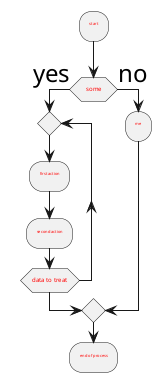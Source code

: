 {
  "sha1": "mhcs3j6oh2bkqrsdyx0jdla5qpun0dz",
  "insertion": {
    "when": "2024-06-03T18:59:35.263Z",
    "user": "plantuml@gmail.com"
  }
}
@startuml
skinparam activityFontSize 4
skinparam activityDiamondFontSize 6
skinparam activityArrowFontSize 24
skinparam activityFontColor red

:start;
if (some) then (yes)
repeat
  :first action;
  :second action;
repeatwhile (data to treat)
else (no)
  :me;
endif
:end of process;
@enduml
